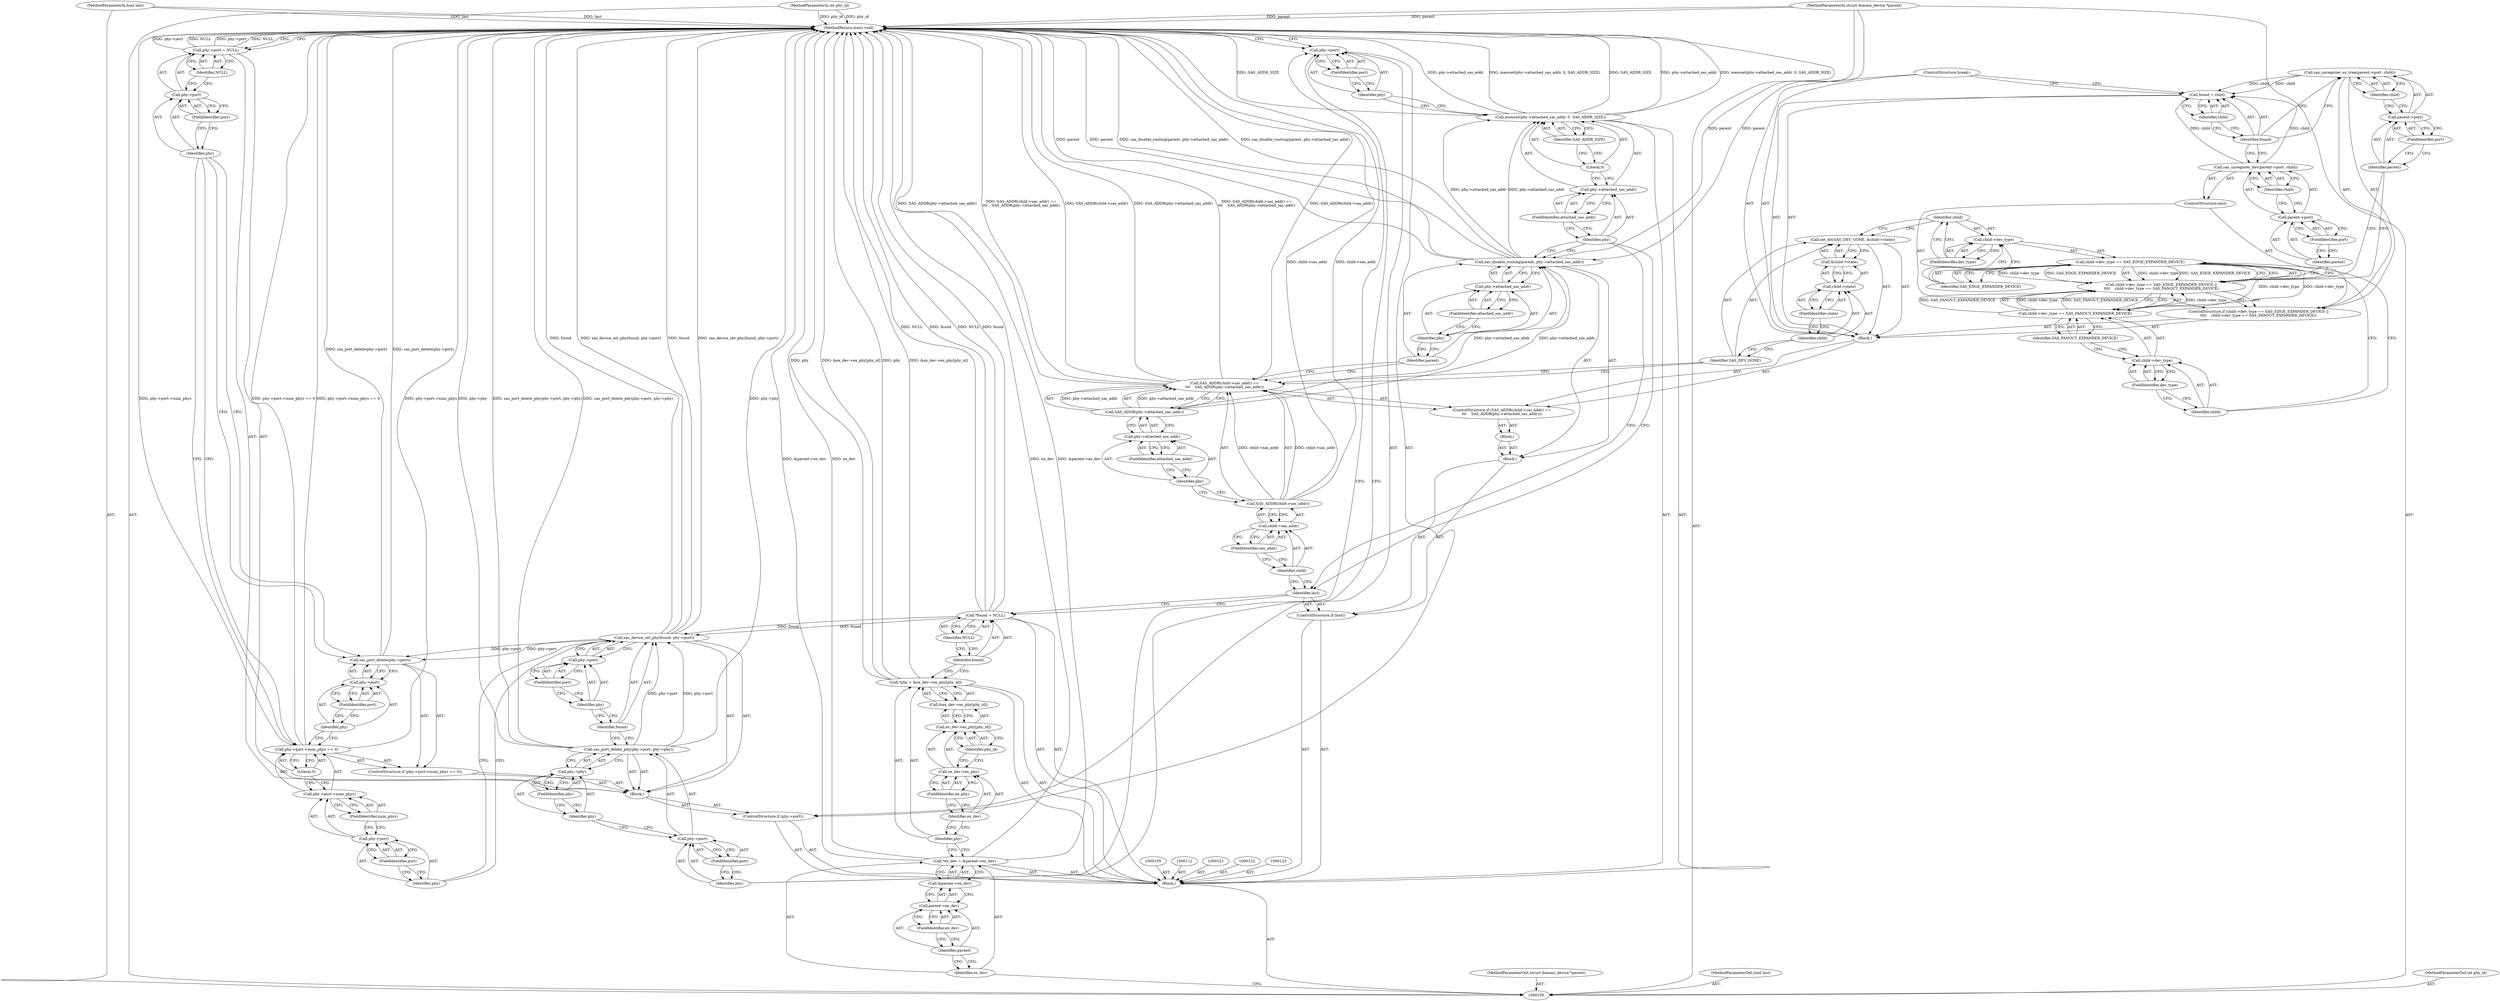 digraph "1_linux_0558f33c06bb910e2879e355192227a8e8f0219d_8" {
"1000220" [label="(MethodReturn,static void)"];
"1000101" [label="(MethodParameterIn,struct domain_device *parent)"];
"1000303" [label="(MethodParameterOut,struct domain_device *parent)"];
"1000134" [label="(Call,child->sas_addr)"];
"1000135" [label="(Identifier,child)"];
"1000136" [label="(FieldIdentifier,sas_addr)"];
"1000131" [label="(ControlStructure,if (SAS_ADDR(child->sas_addr) ==\n\t\t\t    SAS_ADDR(phy->attached_sas_addr)))"];
"1000132" [label="(Call,SAS_ADDR(child->sas_addr) ==\n\t\t\t    SAS_ADDR(phy->attached_sas_addr))"];
"1000133" [label="(Call,SAS_ADDR(child->sas_addr))"];
"1000138" [label="(Call,phy->attached_sas_addr)"];
"1000139" [label="(Identifier,phy)"];
"1000140" [label="(FieldIdentifier,attached_sas_addr)"];
"1000141" [label="(Block,)"];
"1000137" [label="(Call,SAS_ADDR(phy->attached_sas_addr))"];
"1000143" [label="(Identifier,SAS_DEV_GONE)"];
"1000144" [label="(Call,&child->state)"];
"1000145" [label="(Call,child->state)"];
"1000146" [label="(Identifier,child)"];
"1000147" [label="(FieldIdentifier,state)"];
"1000142" [label="(Call,set_bit(SAS_DEV_GONE, &child->state))"];
"1000153" [label="(FieldIdentifier,dev_type)"];
"1000154" [label="(Identifier,SAS_EDGE_EXPANDER_DEVICE)"];
"1000148" [label="(ControlStructure,if (child->dev_type == SAS_EDGE_EXPANDER_DEVICE ||\n\t\t\t\t    child->dev_type == SAS_FANOUT_EXPANDER_DEVICE))"];
"1000149" [label="(Call,child->dev_type == SAS_EDGE_EXPANDER_DEVICE ||\n\t\t\t\t    child->dev_type == SAS_FANOUT_EXPANDER_DEVICE)"];
"1000150" [label="(Call,child->dev_type == SAS_EDGE_EXPANDER_DEVICE)"];
"1000151" [label="(Call,child->dev_type)"];
"1000152" [label="(Identifier,child)"];
"1000158" [label="(FieldIdentifier,dev_type)"];
"1000159" [label="(Identifier,SAS_FANOUT_EXPANDER_DEVICE)"];
"1000155" [label="(Call,child->dev_type == SAS_FANOUT_EXPANDER_DEVICE)"];
"1000156" [label="(Call,child->dev_type)"];
"1000157" [label="(Identifier,child)"];
"1000161" [label="(Call,parent->port)"];
"1000162" [label="(Identifier,parent)"];
"1000163" [label="(FieldIdentifier,port)"];
"1000164" [label="(Identifier,child)"];
"1000160" [label="(Call,sas_unregister_ex_tree(parent->port, child))"];
"1000165" [label="(ControlStructure,else)"];
"1000167" [label="(Call,parent->port)"];
"1000168" [label="(Identifier,parent)"];
"1000169" [label="(FieldIdentifier,port)"];
"1000170" [label="(Identifier,child)"];
"1000166" [label="(Call,sas_unregister_dev(parent->port, child))"];
"1000173" [label="(Identifier,child)"];
"1000171" [label="(Call,found = child)"];
"1000172" [label="(Identifier,found)"];
"1000174" [label="(ControlStructure,break;)"];
"1000103" [label="(MethodParameterIn,bool last)"];
"1000305" [label="(MethodParameterOut,bool last)"];
"1000102" [label="(MethodParameterIn,int phy_id)"];
"1000304" [label="(MethodParameterOut,int phy_id)"];
"1000175" [label="(Call,sas_disable_routing(parent, phy->attached_sas_addr))"];
"1000176" [label="(Identifier,parent)"];
"1000177" [label="(Call,phy->attached_sas_addr)"];
"1000178" [label="(Identifier,phy)"];
"1000179" [label="(FieldIdentifier,attached_sas_addr)"];
"1000180" [label="(Call,memset(phy->attached_sas_addr, 0, SAS_ADDR_SIZE))"];
"1000183" [label="(FieldIdentifier,attached_sas_addr)"];
"1000184" [label="(Literal,0)"];
"1000185" [label="(Identifier,SAS_ADDR_SIZE)"];
"1000181" [label="(Call,phy->attached_sas_addr)"];
"1000182" [label="(Identifier,phy)"];
"1000186" [label="(ControlStructure,if (phy->port))"];
"1000189" [label="(FieldIdentifier,port)"];
"1000190" [label="(Block,)"];
"1000187" [label="(Call,phy->port)"];
"1000188" [label="(Identifier,phy)"];
"1000192" [label="(Call,phy->port)"];
"1000193" [label="(Identifier,phy)"];
"1000194" [label="(FieldIdentifier,port)"];
"1000191" [label="(Call,sas_port_delete_phy(phy->port, phy->phy))"];
"1000195" [label="(Call,phy->phy)"];
"1000196" [label="(Identifier,phy)"];
"1000197" [label="(FieldIdentifier,phy)"];
"1000199" [label="(Identifier,found)"];
"1000200" [label="(Call,phy->port)"];
"1000201" [label="(Identifier,phy)"];
"1000198" [label="(Call,sas_device_set_phy(found, phy->port))"];
"1000202" [label="(FieldIdentifier,port)"];
"1000208" [label="(FieldIdentifier,port)"];
"1000209" [label="(FieldIdentifier,num_phys)"];
"1000203" [label="(ControlStructure,if (phy->port->num_phys == 0))"];
"1000210" [label="(Literal,0)"];
"1000204" [label="(Call,phy->port->num_phys == 0)"];
"1000205" [label="(Call,phy->port->num_phys)"];
"1000206" [label="(Call,phy->port)"];
"1000207" [label="(Identifier,phy)"];
"1000212" [label="(Call,phy->port)"];
"1000213" [label="(Identifier,phy)"];
"1000214" [label="(FieldIdentifier,port)"];
"1000211" [label="(Call,sas_port_delete(phy->port))"];
"1000104" [label="(Block,)"];
"1000219" [label="(Identifier,NULL)"];
"1000215" [label="(Call,phy->port = NULL)"];
"1000216" [label="(Call,phy->port)"];
"1000217" [label="(Identifier,phy)"];
"1000218" [label="(FieldIdentifier,port)"];
"1000106" [label="(Call,*ex_dev = &parent->ex_dev)"];
"1000107" [label="(Identifier,ex_dev)"];
"1000108" [label="(Call,&parent->ex_dev)"];
"1000109" [label="(Call,parent->ex_dev)"];
"1000110" [label="(Identifier,parent)"];
"1000111" [label="(FieldIdentifier,ex_dev)"];
"1000113" [label="(Call,*phy = &ex_dev->ex_phy[phy_id])"];
"1000114" [label="(Identifier,phy)"];
"1000115" [label="(Call,&ex_dev->ex_phy[phy_id])"];
"1000116" [label="(Call,ex_dev->ex_phy[phy_id])"];
"1000117" [label="(Call,ex_dev->ex_phy)"];
"1000118" [label="(Identifier,ex_dev)"];
"1000119" [label="(FieldIdentifier,ex_phy)"];
"1000120" [label="(Identifier,phy_id)"];
"1000124" [label="(Call,*found = NULL)"];
"1000125" [label="(Identifier,found)"];
"1000126" [label="(Identifier,NULL)"];
"1000127" [label="(ControlStructure,if (last))"];
"1000129" [label="(Block,)"];
"1000128" [label="(Identifier,last)"];
"1000130" [label="(Block,)"];
"1000220" -> "1000100"  [label="AST: "];
"1000220" -> "1000215"  [label="CFG: "];
"1000220" -> "1000187"  [label="CFG: "];
"1000124" -> "1000220"  [label="DDG: NULL"];
"1000124" -> "1000220"  [label="DDG: found"];
"1000106" -> "1000220"  [label="DDG: &parent->ex_dev"];
"1000106" -> "1000220"  [label="DDG: ex_dev"];
"1000180" -> "1000220"  [label="DDG: SAS_ADDR_SIZE"];
"1000180" -> "1000220"  [label="DDG: phy->attached_sas_addr"];
"1000180" -> "1000220"  [label="DDG: memset(phy->attached_sas_addr, 0, SAS_ADDR_SIZE)"];
"1000215" -> "1000220"  [label="DDG: phy->port"];
"1000215" -> "1000220"  [label="DDG: NULL"];
"1000113" -> "1000220"  [label="DDG: phy"];
"1000113" -> "1000220"  [label="DDG: &ex_dev->ex_phy[phy_id]"];
"1000132" -> "1000220"  [label="DDG: SAS_ADDR(child->sas_addr) ==\n\t\t\t    SAS_ADDR(phy->attached_sas_addr)"];
"1000132" -> "1000220"  [label="DDG: SAS_ADDR(child->sas_addr)"];
"1000132" -> "1000220"  [label="DDG: SAS_ADDR(phy->attached_sas_addr)"];
"1000191" -> "1000220"  [label="DDG: phy->phy"];
"1000191" -> "1000220"  [label="DDG: sas_port_delete_phy(phy->port, phy->phy)"];
"1000175" -> "1000220"  [label="DDG: parent"];
"1000175" -> "1000220"  [label="DDG: sas_disable_routing(parent, phy->attached_sas_addr)"];
"1000198" -> "1000220"  [label="DDG: found"];
"1000198" -> "1000220"  [label="DDG: sas_device_set_phy(found, phy->port)"];
"1000204" -> "1000220"  [label="DDG: phy->port->num_phys"];
"1000204" -> "1000220"  [label="DDG: phy->port->num_phys == 0"];
"1000103" -> "1000220"  [label="DDG: last"];
"1000133" -> "1000220"  [label="DDG: child->sas_addr"];
"1000102" -> "1000220"  [label="DDG: phy_id"];
"1000101" -> "1000220"  [label="DDG: parent"];
"1000211" -> "1000220"  [label="DDG: sas_port_delete(phy->port)"];
"1000101" -> "1000100"  [label="AST: "];
"1000101" -> "1000220"  [label="DDG: parent"];
"1000101" -> "1000175"  [label="DDG: parent"];
"1000303" -> "1000100"  [label="AST: "];
"1000134" -> "1000133"  [label="AST: "];
"1000134" -> "1000136"  [label="CFG: "];
"1000135" -> "1000134"  [label="AST: "];
"1000136" -> "1000134"  [label="AST: "];
"1000133" -> "1000134"  [label="CFG: "];
"1000135" -> "1000134"  [label="AST: "];
"1000135" -> "1000128"  [label="CFG: "];
"1000136" -> "1000135"  [label="CFG: "];
"1000136" -> "1000134"  [label="AST: "];
"1000136" -> "1000135"  [label="CFG: "];
"1000134" -> "1000136"  [label="CFG: "];
"1000131" -> "1000130"  [label="AST: "];
"1000132" -> "1000131"  [label="AST: "];
"1000141" -> "1000131"  [label="AST: "];
"1000132" -> "1000131"  [label="AST: "];
"1000132" -> "1000137"  [label="CFG: "];
"1000133" -> "1000132"  [label="AST: "];
"1000137" -> "1000132"  [label="AST: "];
"1000143" -> "1000132"  [label="CFG: "];
"1000176" -> "1000132"  [label="CFG: "];
"1000132" -> "1000220"  [label="DDG: SAS_ADDR(child->sas_addr) ==\n\t\t\t    SAS_ADDR(phy->attached_sas_addr)"];
"1000132" -> "1000220"  [label="DDG: SAS_ADDR(child->sas_addr)"];
"1000132" -> "1000220"  [label="DDG: SAS_ADDR(phy->attached_sas_addr)"];
"1000133" -> "1000132"  [label="DDG: child->sas_addr"];
"1000137" -> "1000132"  [label="DDG: phy->attached_sas_addr"];
"1000133" -> "1000132"  [label="AST: "];
"1000133" -> "1000134"  [label="CFG: "];
"1000134" -> "1000133"  [label="AST: "];
"1000139" -> "1000133"  [label="CFG: "];
"1000133" -> "1000220"  [label="DDG: child->sas_addr"];
"1000133" -> "1000132"  [label="DDG: child->sas_addr"];
"1000138" -> "1000137"  [label="AST: "];
"1000138" -> "1000140"  [label="CFG: "];
"1000139" -> "1000138"  [label="AST: "];
"1000140" -> "1000138"  [label="AST: "];
"1000137" -> "1000138"  [label="CFG: "];
"1000139" -> "1000138"  [label="AST: "];
"1000139" -> "1000133"  [label="CFG: "];
"1000140" -> "1000139"  [label="CFG: "];
"1000140" -> "1000138"  [label="AST: "];
"1000140" -> "1000139"  [label="CFG: "];
"1000138" -> "1000140"  [label="CFG: "];
"1000141" -> "1000131"  [label="AST: "];
"1000142" -> "1000141"  [label="AST: "];
"1000148" -> "1000141"  [label="AST: "];
"1000171" -> "1000141"  [label="AST: "];
"1000174" -> "1000141"  [label="AST: "];
"1000137" -> "1000132"  [label="AST: "];
"1000137" -> "1000138"  [label="CFG: "];
"1000138" -> "1000137"  [label="AST: "];
"1000132" -> "1000137"  [label="CFG: "];
"1000137" -> "1000132"  [label="DDG: phy->attached_sas_addr"];
"1000137" -> "1000175"  [label="DDG: phy->attached_sas_addr"];
"1000143" -> "1000142"  [label="AST: "];
"1000143" -> "1000132"  [label="CFG: "];
"1000146" -> "1000143"  [label="CFG: "];
"1000144" -> "1000142"  [label="AST: "];
"1000144" -> "1000145"  [label="CFG: "];
"1000145" -> "1000144"  [label="AST: "];
"1000142" -> "1000144"  [label="CFG: "];
"1000145" -> "1000144"  [label="AST: "];
"1000145" -> "1000147"  [label="CFG: "];
"1000146" -> "1000145"  [label="AST: "];
"1000147" -> "1000145"  [label="AST: "];
"1000144" -> "1000145"  [label="CFG: "];
"1000146" -> "1000145"  [label="AST: "];
"1000146" -> "1000143"  [label="CFG: "];
"1000147" -> "1000146"  [label="CFG: "];
"1000147" -> "1000145"  [label="AST: "];
"1000147" -> "1000146"  [label="CFG: "];
"1000145" -> "1000147"  [label="CFG: "];
"1000142" -> "1000141"  [label="AST: "];
"1000142" -> "1000144"  [label="CFG: "];
"1000143" -> "1000142"  [label="AST: "];
"1000144" -> "1000142"  [label="AST: "];
"1000152" -> "1000142"  [label="CFG: "];
"1000153" -> "1000151"  [label="AST: "];
"1000153" -> "1000152"  [label="CFG: "];
"1000151" -> "1000153"  [label="CFG: "];
"1000154" -> "1000150"  [label="AST: "];
"1000154" -> "1000151"  [label="CFG: "];
"1000150" -> "1000154"  [label="CFG: "];
"1000148" -> "1000141"  [label="AST: "];
"1000149" -> "1000148"  [label="AST: "];
"1000160" -> "1000148"  [label="AST: "];
"1000165" -> "1000148"  [label="AST: "];
"1000149" -> "1000148"  [label="AST: "];
"1000149" -> "1000150"  [label="CFG: "];
"1000149" -> "1000155"  [label="CFG: "];
"1000150" -> "1000149"  [label="AST: "];
"1000155" -> "1000149"  [label="AST: "];
"1000162" -> "1000149"  [label="CFG: "];
"1000168" -> "1000149"  [label="CFG: "];
"1000150" -> "1000149"  [label="DDG: child->dev_type"];
"1000150" -> "1000149"  [label="DDG: SAS_EDGE_EXPANDER_DEVICE"];
"1000155" -> "1000149"  [label="DDG: child->dev_type"];
"1000155" -> "1000149"  [label="DDG: SAS_FANOUT_EXPANDER_DEVICE"];
"1000150" -> "1000149"  [label="AST: "];
"1000150" -> "1000154"  [label="CFG: "];
"1000151" -> "1000150"  [label="AST: "];
"1000154" -> "1000150"  [label="AST: "];
"1000157" -> "1000150"  [label="CFG: "];
"1000149" -> "1000150"  [label="CFG: "];
"1000150" -> "1000149"  [label="DDG: child->dev_type"];
"1000150" -> "1000149"  [label="DDG: SAS_EDGE_EXPANDER_DEVICE"];
"1000150" -> "1000155"  [label="DDG: child->dev_type"];
"1000151" -> "1000150"  [label="AST: "];
"1000151" -> "1000153"  [label="CFG: "];
"1000152" -> "1000151"  [label="AST: "];
"1000153" -> "1000151"  [label="AST: "];
"1000154" -> "1000151"  [label="CFG: "];
"1000152" -> "1000151"  [label="AST: "];
"1000152" -> "1000142"  [label="CFG: "];
"1000153" -> "1000152"  [label="CFG: "];
"1000158" -> "1000156"  [label="AST: "];
"1000158" -> "1000157"  [label="CFG: "];
"1000156" -> "1000158"  [label="CFG: "];
"1000159" -> "1000155"  [label="AST: "];
"1000159" -> "1000156"  [label="CFG: "];
"1000155" -> "1000159"  [label="CFG: "];
"1000155" -> "1000149"  [label="AST: "];
"1000155" -> "1000159"  [label="CFG: "];
"1000156" -> "1000155"  [label="AST: "];
"1000159" -> "1000155"  [label="AST: "];
"1000149" -> "1000155"  [label="CFG: "];
"1000155" -> "1000149"  [label="DDG: child->dev_type"];
"1000155" -> "1000149"  [label="DDG: SAS_FANOUT_EXPANDER_DEVICE"];
"1000150" -> "1000155"  [label="DDG: child->dev_type"];
"1000156" -> "1000155"  [label="AST: "];
"1000156" -> "1000158"  [label="CFG: "];
"1000157" -> "1000156"  [label="AST: "];
"1000158" -> "1000156"  [label="AST: "];
"1000159" -> "1000156"  [label="CFG: "];
"1000157" -> "1000156"  [label="AST: "];
"1000157" -> "1000150"  [label="CFG: "];
"1000158" -> "1000157"  [label="CFG: "];
"1000161" -> "1000160"  [label="AST: "];
"1000161" -> "1000163"  [label="CFG: "];
"1000162" -> "1000161"  [label="AST: "];
"1000163" -> "1000161"  [label="AST: "];
"1000164" -> "1000161"  [label="CFG: "];
"1000162" -> "1000161"  [label="AST: "];
"1000162" -> "1000149"  [label="CFG: "];
"1000163" -> "1000162"  [label="CFG: "];
"1000163" -> "1000161"  [label="AST: "];
"1000163" -> "1000162"  [label="CFG: "];
"1000161" -> "1000163"  [label="CFG: "];
"1000164" -> "1000160"  [label="AST: "];
"1000164" -> "1000161"  [label="CFG: "];
"1000160" -> "1000164"  [label="CFG: "];
"1000160" -> "1000148"  [label="AST: "];
"1000160" -> "1000164"  [label="CFG: "];
"1000161" -> "1000160"  [label="AST: "];
"1000164" -> "1000160"  [label="AST: "];
"1000172" -> "1000160"  [label="CFG: "];
"1000160" -> "1000171"  [label="DDG: child"];
"1000165" -> "1000148"  [label="AST: "];
"1000166" -> "1000165"  [label="AST: "];
"1000167" -> "1000166"  [label="AST: "];
"1000167" -> "1000169"  [label="CFG: "];
"1000168" -> "1000167"  [label="AST: "];
"1000169" -> "1000167"  [label="AST: "];
"1000170" -> "1000167"  [label="CFG: "];
"1000168" -> "1000167"  [label="AST: "];
"1000168" -> "1000149"  [label="CFG: "];
"1000169" -> "1000168"  [label="CFG: "];
"1000169" -> "1000167"  [label="AST: "];
"1000169" -> "1000168"  [label="CFG: "];
"1000167" -> "1000169"  [label="CFG: "];
"1000170" -> "1000166"  [label="AST: "];
"1000170" -> "1000167"  [label="CFG: "];
"1000166" -> "1000170"  [label="CFG: "];
"1000166" -> "1000165"  [label="AST: "];
"1000166" -> "1000170"  [label="CFG: "];
"1000167" -> "1000166"  [label="AST: "];
"1000170" -> "1000166"  [label="AST: "];
"1000172" -> "1000166"  [label="CFG: "];
"1000166" -> "1000171"  [label="DDG: child"];
"1000173" -> "1000171"  [label="AST: "];
"1000173" -> "1000172"  [label="CFG: "];
"1000171" -> "1000173"  [label="CFG: "];
"1000171" -> "1000141"  [label="AST: "];
"1000171" -> "1000173"  [label="CFG: "];
"1000172" -> "1000171"  [label="AST: "];
"1000173" -> "1000171"  [label="AST: "];
"1000174" -> "1000171"  [label="CFG: "];
"1000160" -> "1000171"  [label="DDG: child"];
"1000166" -> "1000171"  [label="DDG: child"];
"1000172" -> "1000171"  [label="AST: "];
"1000172" -> "1000160"  [label="CFG: "];
"1000172" -> "1000166"  [label="CFG: "];
"1000173" -> "1000172"  [label="CFG: "];
"1000174" -> "1000141"  [label="AST: "];
"1000174" -> "1000171"  [label="CFG: "];
"1000103" -> "1000100"  [label="AST: "];
"1000103" -> "1000220"  [label="DDG: last"];
"1000305" -> "1000100"  [label="AST: "];
"1000102" -> "1000100"  [label="AST: "];
"1000102" -> "1000220"  [label="DDG: phy_id"];
"1000304" -> "1000100"  [label="AST: "];
"1000175" -> "1000129"  [label="AST: "];
"1000175" -> "1000177"  [label="CFG: "];
"1000176" -> "1000175"  [label="AST: "];
"1000177" -> "1000175"  [label="AST: "];
"1000182" -> "1000175"  [label="CFG: "];
"1000175" -> "1000220"  [label="DDG: parent"];
"1000175" -> "1000220"  [label="DDG: sas_disable_routing(parent, phy->attached_sas_addr)"];
"1000101" -> "1000175"  [label="DDG: parent"];
"1000137" -> "1000175"  [label="DDG: phy->attached_sas_addr"];
"1000175" -> "1000180"  [label="DDG: phy->attached_sas_addr"];
"1000176" -> "1000175"  [label="AST: "];
"1000176" -> "1000132"  [label="CFG: "];
"1000178" -> "1000176"  [label="CFG: "];
"1000177" -> "1000175"  [label="AST: "];
"1000177" -> "1000179"  [label="CFG: "];
"1000178" -> "1000177"  [label="AST: "];
"1000179" -> "1000177"  [label="AST: "];
"1000175" -> "1000177"  [label="CFG: "];
"1000178" -> "1000177"  [label="AST: "];
"1000178" -> "1000176"  [label="CFG: "];
"1000179" -> "1000178"  [label="CFG: "];
"1000179" -> "1000177"  [label="AST: "];
"1000179" -> "1000178"  [label="CFG: "];
"1000177" -> "1000179"  [label="CFG: "];
"1000180" -> "1000104"  [label="AST: "];
"1000180" -> "1000185"  [label="CFG: "];
"1000181" -> "1000180"  [label="AST: "];
"1000184" -> "1000180"  [label="AST: "];
"1000185" -> "1000180"  [label="AST: "];
"1000188" -> "1000180"  [label="CFG: "];
"1000180" -> "1000220"  [label="DDG: SAS_ADDR_SIZE"];
"1000180" -> "1000220"  [label="DDG: phy->attached_sas_addr"];
"1000180" -> "1000220"  [label="DDG: memset(phy->attached_sas_addr, 0, SAS_ADDR_SIZE)"];
"1000175" -> "1000180"  [label="DDG: phy->attached_sas_addr"];
"1000183" -> "1000181"  [label="AST: "];
"1000183" -> "1000182"  [label="CFG: "];
"1000181" -> "1000183"  [label="CFG: "];
"1000184" -> "1000180"  [label="AST: "];
"1000184" -> "1000181"  [label="CFG: "];
"1000185" -> "1000184"  [label="CFG: "];
"1000185" -> "1000180"  [label="AST: "];
"1000185" -> "1000184"  [label="CFG: "];
"1000180" -> "1000185"  [label="CFG: "];
"1000181" -> "1000180"  [label="AST: "];
"1000181" -> "1000183"  [label="CFG: "];
"1000182" -> "1000181"  [label="AST: "];
"1000183" -> "1000181"  [label="AST: "];
"1000184" -> "1000181"  [label="CFG: "];
"1000182" -> "1000181"  [label="AST: "];
"1000182" -> "1000175"  [label="CFG: "];
"1000182" -> "1000128"  [label="CFG: "];
"1000183" -> "1000182"  [label="CFG: "];
"1000186" -> "1000104"  [label="AST: "];
"1000187" -> "1000186"  [label="AST: "];
"1000190" -> "1000186"  [label="AST: "];
"1000189" -> "1000187"  [label="AST: "];
"1000189" -> "1000188"  [label="CFG: "];
"1000187" -> "1000189"  [label="CFG: "];
"1000190" -> "1000186"  [label="AST: "];
"1000191" -> "1000190"  [label="AST: "];
"1000198" -> "1000190"  [label="AST: "];
"1000203" -> "1000190"  [label="AST: "];
"1000215" -> "1000190"  [label="AST: "];
"1000187" -> "1000186"  [label="AST: "];
"1000187" -> "1000189"  [label="CFG: "];
"1000188" -> "1000187"  [label="AST: "];
"1000189" -> "1000187"  [label="AST: "];
"1000193" -> "1000187"  [label="CFG: "];
"1000220" -> "1000187"  [label="CFG: "];
"1000188" -> "1000187"  [label="AST: "];
"1000188" -> "1000180"  [label="CFG: "];
"1000189" -> "1000188"  [label="CFG: "];
"1000192" -> "1000191"  [label="AST: "];
"1000192" -> "1000194"  [label="CFG: "];
"1000193" -> "1000192"  [label="AST: "];
"1000194" -> "1000192"  [label="AST: "];
"1000196" -> "1000192"  [label="CFG: "];
"1000193" -> "1000192"  [label="AST: "];
"1000193" -> "1000187"  [label="CFG: "];
"1000194" -> "1000193"  [label="CFG: "];
"1000194" -> "1000192"  [label="AST: "];
"1000194" -> "1000193"  [label="CFG: "];
"1000192" -> "1000194"  [label="CFG: "];
"1000191" -> "1000190"  [label="AST: "];
"1000191" -> "1000195"  [label="CFG: "];
"1000192" -> "1000191"  [label="AST: "];
"1000195" -> "1000191"  [label="AST: "];
"1000199" -> "1000191"  [label="CFG: "];
"1000191" -> "1000220"  [label="DDG: phy->phy"];
"1000191" -> "1000220"  [label="DDG: sas_port_delete_phy(phy->port, phy->phy)"];
"1000191" -> "1000198"  [label="DDG: phy->port"];
"1000195" -> "1000191"  [label="AST: "];
"1000195" -> "1000197"  [label="CFG: "];
"1000196" -> "1000195"  [label="AST: "];
"1000197" -> "1000195"  [label="AST: "];
"1000191" -> "1000195"  [label="CFG: "];
"1000196" -> "1000195"  [label="AST: "];
"1000196" -> "1000192"  [label="CFG: "];
"1000197" -> "1000196"  [label="CFG: "];
"1000197" -> "1000195"  [label="AST: "];
"1000197" -> "1000196"  [label="CFG: "];
"1000195" -> "1000197"  [label="CFG: "];
"1000199" -> "1000198"  [label="AST: "];
"1000199" -> "1000191"  [label="CFG: "];
"1000201" -> "1000199"  [label="CFG: "];
"1000200" -> "1000198"  [label="AST: "];
"1000200" -> "1000202"  [label="CFG: "];
"1000201" -> "1000200"  [label="AST: "];
"1000202" -> "1000200"  [label="AST: "];
"1000198" -> "1000200"  [label="CFG: "];
"1000201" -> "1000200"  [label="AST: "];
"1000201" -> "1000199"  [label="CFG: "];
"1000202" -> "1000201"  [label="CFG: "];
"1000198" -> "1000190"  [label="AST: "];
"1000198" -> "1000200"  [label="CFG: "];
"1000199" -> "1000198"  [label="AST: "];
"1000200" -> "1000198"  [label="AST: "];
"1000207" -> "1000198"  [label="CFG: "];
"1000198" -> "1000220"  [label="DDG: found"];
"1000198" -> "1000220"  [label="DDG: sas_device_set_phy(found, phy->port)"];
"1000124" -> "1000198"  [label="DDG: found"];
"1000191" -> "1000198"  [label="DDG: phy->port"];
"1000198" -> "1000211"  [label="DDG: phy->port"];
"1000202" -> "1000200"  [label="AST: "];
"1000202" -> "1000201"  [label="CFG: "];
"1000200" -> "1000202"  [label="CFG: "];
"1000208" -> "1000206"  [label="AST: "];
"1000208" -> "1000207"  [label="CFG: "];
"1000206" -> "1000208"  [label="CFG: "];
"1000209" -> "1000205"  [label="AST: "];
"1000209" -> "1000206"  [label="CFG: "];
"1000205" -> "1000209"  [label="CFG: "];
"1000203" -> "1000190"  [label="AST: "];
"1000204" -> "1000203"  [label="AST: "];
"1000211" -> "1000203"  [label="AST: "];
"1000210" -> "1000204"  [label="AST: "];
"1000210" -> "1000205"  [label="CFG: "];
"1000204" -> "1000210"  [label="CFG: "];
"1000204" -> "1000203"  [label="AST: "];
"1000204" -> "1000210"  [label="CFG: "];
"1000205" -> "1000204"  [label="AST: "];
"1000210" -> "1000204"  [label="AST: "];
"1000213" -> "1000204"  [label="CFG: "];
"1000217" -> "1000204"  [label="CFG: "];
"1000204" -> "1000220"  [label="DDG: phy->port->num_phys"];
"1000204" -> "1000220"  [label="DDG: phy->port->num_phys == 0"];
"1000205" -> "1000204"  [label="AST: "];
"1000205" -> "1000209"  [label="CFG: "];
"1000206" -> "1000205"  [label="AST: "];
"1000209" -> "1000205"  [label="AST: "];
"1000210" -> "1000205"  [label="CFG: "];
"1000206" -> "1000205"  [label="AST: "];
"1000206" -> "1000208"  [label="CFG: "];
"1000207" -> "1000206"  [label="AST: "];
"1000208" -> "1000206"  [label="AST: "];
"1000209" -> "1000206"  [label="CFG: "];
"1000207" -> "1000206"  [label="AST: "];
"1000207" -> "1000198"  [label="CFG: "];
"1000208" -> "1000207"  [label="CFG: "];
"1000212" -> "1000211"  [label="AST: "];
"1000212" -> "1000214"  [label="CFG: "];
"1000213" -> "1000212"  [label="AST: "];
"1000214" -> "1000212"  [label="AST: "];
"1000211" -> "1000212"  [label="CFG: "];
"1000213" -> "1000212"  [label="AST: "];
"1000213" -> "1000204"  [label="CFG: "];
"1000214" -> "1000213"  [label="CFG: "];
"1000214" -> "1000212"  [label="AST: "];
"1000214" -> "1000213"  [label="CFG: "];
"1000212" -> "1000214"  [label="CFG: "];
"1000211" -> "1000203"  [label="AST: "];
"1000211" -> "1000212"  [label="CFG: "];
"1000212" -> "1000211"  [label="AST: "];
"1000217" -> "1000211"  [label="CFG: "];
"1000211" -> "1000220"  [label="DDG: sas_port_delete(phy->port)"];
"1000198" -> "1000211"  [label="DDG: phy->port"];
"1000104" -> "1000100"  [label="AST: "];
"1000105" -> "1000104"  [label="AST: "];
"1000106" -> "1000104"  [label="AST: "];
"1000112" -> "1000104"  [label="AST: "];
"1000113" -> "1000104"  [label="AST: "];
"1000121" -> "1000104"  [label="AST: "];
"1000122" -> "1000104"  [label="AST: "];
"1000123" -> "1000104"  [label="AST: "];
"1000124" -> "1000104"  [label="AST: "];
"1000127" -> "1000104"  [label="AST: "];
"1000180" -> "1000104"  [label="AST: "];
"1000186" -> "1000104"  [label="AST: "];
"1000219" -> "1000215"  [label="AST: "];
"1000219" -> "1000216"  [label="CFG: "];
"1000215" -> "1000219"  [label="CFG: "];
"1000215" -> "1000190"  [label="AST: "];
"1000215" -> "1000219"  [label="CFG: "];
"1000216" -> "1000215"  [label="AST: "];
"1000219" -> "1000215"  [label="AST: "];
"1000220" -> "1000215"  [label="CFG: "];
"1000215" -> "1000220"  [label="DDG: phy->port"];
"1000215" -> "1000220"  [label="DDG: NULL"];
"1000216" -> "1000215"  [label="AST: "];
"1000216" -> "1000218"  [label="CFG: "];
"1000217" -> "1000216"  [label="AST: "];
"1000218" -> "1000216"  [label="AST: "];
"1000219" -> "1000216"  [label="CFG: "];
"1000217" -> "1000216"  [label="AST: "];
"1000217" -> "1000211"  [label="CFG: "];
"1000217" -> "1000204"  [label="CFG: "];
"1000218" -> "1000217"  [label="CFG: "];
"1000218" -> "1000216"  [label="AST: "];
"1000218" -> "1000217"  [label="CFG: "];
"1000216" -> "1000218"  [label="CFG: "];
"1000106" -> "1000104"  [label="AST: "];
"1000106" -> "1000108"  [label="CFG: "];
"1000107" -> "1000106"  [label="AST: "];
"1000108" -> "1000106"  [label="AST: "];
"1000114" -> "1000106"  [label="CFG: "];
"1000106" -> "1000220"  [label="DDG: &parent->ex_dev"];
"1000106" -> "1000220"  [label="DDG: ex_dev"];
"1000107" -> "1000106"  [label="AST: "];
"1000107" -> "1000100"  [label="CFG: "];
"1000110" -> "1000107"  [label="CFG: "];
"1000108" -> "1000106"  [label="AST: "];
"1000108" -> "1000109"  [label="CFG: "];
"1000109" -> "1000108"  [label="AST: "];
"1000106" -> "1000108"  [label="CFG: "];
"1000109" -> "1000108"  [label="AST: "];
"1000109" -> "1000111"  [label="CFG: "];
"1000110" -> "1000109"  [label="AST: "];
"1000111" -> "1000109"  [label="AST: "];
"1000108" -> "1000109"  [label="CFG: "];
"1000110" -> "1000109"  [label="AST: "];
"1000110" -> "1000107"  [label="CFG: "];
"1000111" -> "1000110"  [label="CFG: "];
"1000111" -> "1000109"  [label="AST: "];
"1000111" -> "1000110"  [label="CFG: "];
"1000109" -> "1000111"  [label="CFG: "];
"1000113" -> "1000104"  [label="AST: "];
"1000113" -> "1000115"  [label="CFG: "];
"1000114" -> "1000113"  [label="AST: "];
"1000115" -> "1000113"  [label="AST: "];
"1000125" -> "1000113"  [label="CFG: "];
"1000113" -> "1000220"  [label="DDG: phy"];
"1000113" -> "1000220"  [label="DDG: &ex_dev->ex_phy[phy_id]"];
"1000114" -> "1000113"  [label="AST: "];
"1000114" -> "1000106"  [label="CFG: "];
"1000118" -> "1000114"  [label="CFG: "];
"1000115" -> "1000113"  [label="AST: "];
"1000115" -> "1000116"  [label="CFG: "];
"1000116" -> "1000115"  [label="AST: "];
"1000113" -> "1000115"  [label="CFG: "];
"1000116" -> "1000115"  [label="AST: "];
"1000116" -> "1000120"  [label="CFG: "];
"1000117" -> "1000116"  [label="AST: "];
"1000120" -> "1000116"  [label="AST: "];
"1000115" -> "1000116"  [label="CFG: "];
"1000117" -> "1000116"  [label="AST: "];
"1000117" -> "1000119"  [label="CFG: "];
"1000118" -> "1000117"  [label="AST: "];
"1000119" -> "1000117"  [label="AST: "];
"1000120" -> "1000117"  [label="CFG: "];
"1000118" -> "1000117"  [label="AST: "];
"1000118" -> "1000114"  [label="CFG: "];
"1000119" -> "1000118"  [label="CFG: "];
"1000119" -> "1000117"  [label="AST: "];
"1000119" -> "1000118"  [label="CFG: "];
"1000117" -> "1000119"  [label="CFG: "];
"1000120" -> "1000116"  [label="AST: "];
"1000120" -> "1000117"  [label="CFG: "];
"1000116" -> "1000120"  [label="CFG: "];
"1000124" -> "1000104"  [label="AST: "];
"1000124" -> "1000126"  [label="CFG: "];
"1000125" -> "1000124"  [label="AST: "];
"1000126" -> "1000124"  [label="AST: "];
"1000128" -> "1000124"  [label="CFG: "];
"1000124" -> "1000220"  [label="DDG: NULL"];
"1000124" -> "1000220"  [label="DDG: found"];
"1000124" -> "1000198"  [label="DDG: found"];
"1000125" -> "1000124"  [label="AST: "];
"1000125" -> "1000113"  [label="CFG: "];
"1000126" -> "1000125"  [label="CFG: "];
"1000126" -> "1000124"  [label="AST: "];
"1000126" -> "1000125"  [label="CFG: "];
"1000124" -> "1000126"  [label="CFG: "];
"1000127" -> "1000104"  [label="AST: "];
"1000128" -> "1000127"  [label="AST: "];
"1000129" -> "1000127"  [label="AST: "];
"1000129" -> "1000127"  [label="AST: "];
"1000130" -> "1000129"  [label="AST: "];
"1000175" -> "1000129"  [label="AST: "];
"1000128" -> "1000127"  [label="AST: "];
"1000128" -> "1000124"  [label="CFG: "];
"1000135" -> "1000128"  [label="CFG: "];
"1000182" -> "1000128"  [label="CFG: "];
"1000130" -> "1000129"  [label="AST: "];
"1000131" -> "1000130"  [label="AST: "];
}

